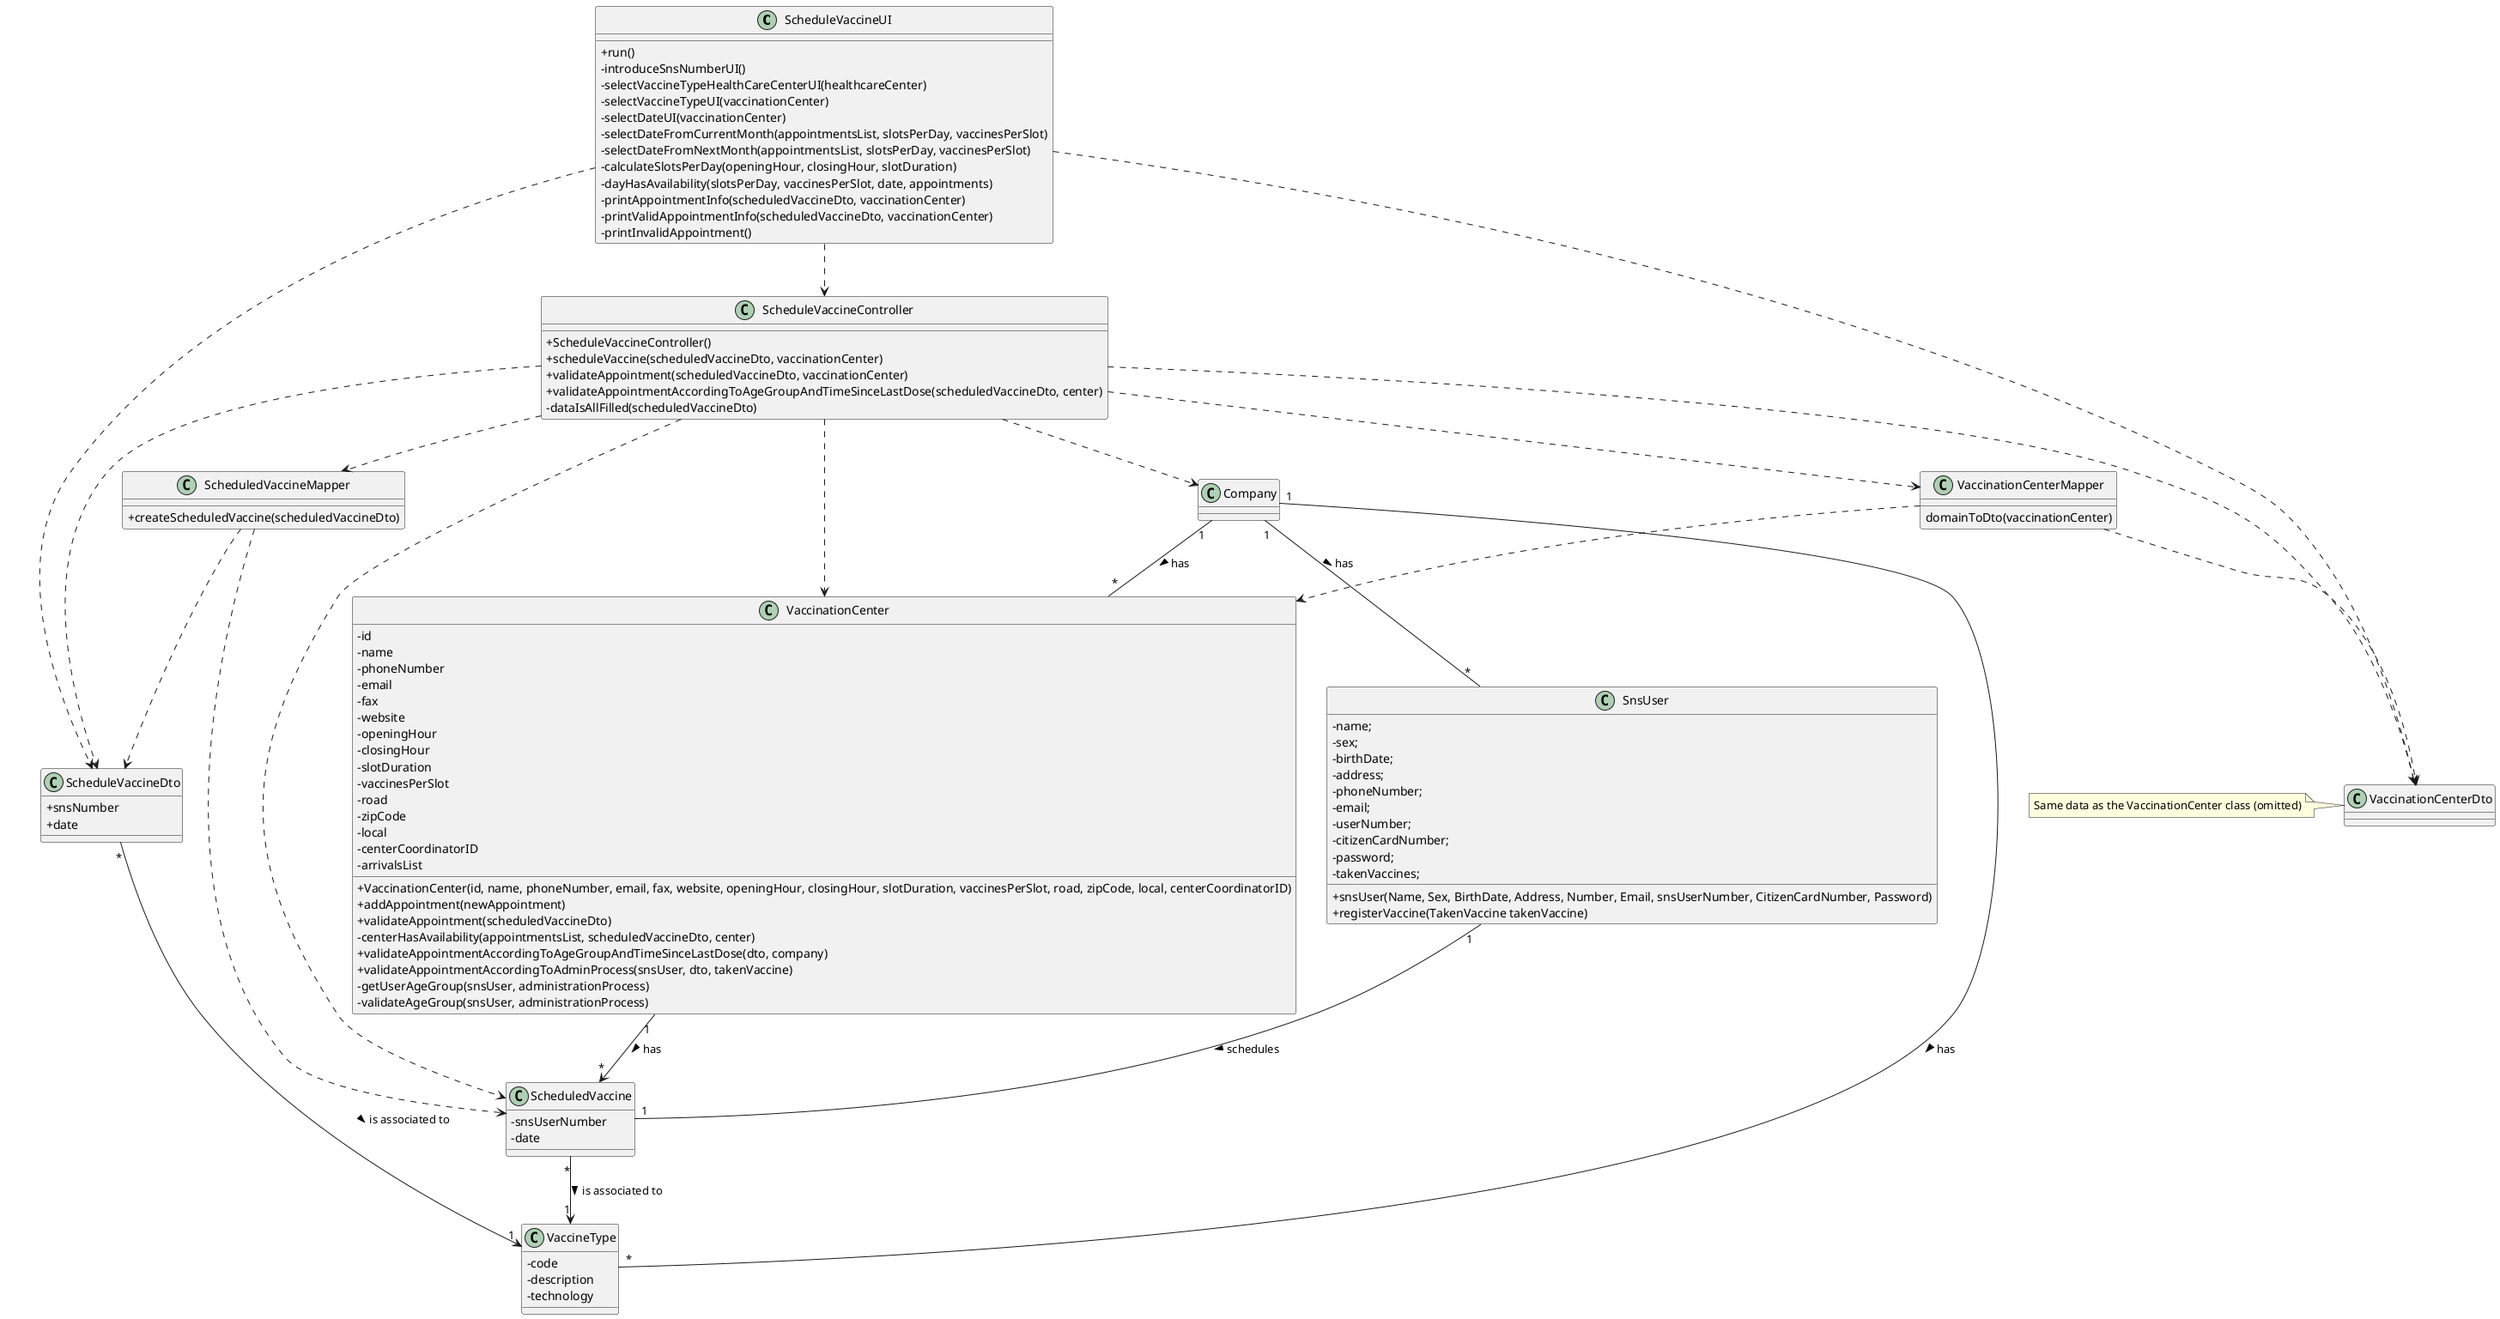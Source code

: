 @startuml
skinparam classAttributeIconSize 0

class ScheduleVaccineUI {
+run()
-introduceSnsNumberUI()
-selectVaccineTypeHealthCareCenterUI(healthcareCenter)
-selectVaccineTypeUI(vaccinationCenter)
-selectDateUI(vaccinationCenter)
-selectDateFromCurrentMonth(appointmentsList, slotsPerDay, vaccinesPerSlot)
-selectDateFromNextMonth(appointmentsList, slotsPerDay, vaccinesPerSlot)
-calculateSlotsPerDay(openingHour, closingHour, slotDuration)
-dayHasAvailability(slotsPerDay, vaccinesPerSlot, date, appointments)
-printAppointmentInfo(scheduledVaccineDto, vaccinationCenter)
-printValidAppointmentInfo(scheduledVaccineDto, vaccinationCenter)
-printInvalidAppointment()
}

class ScheduleVaccineController {
+ScheduleVaccineController()
+scheduleVaccine(scheduledVaccineDto, vaccinationCenter)
+validateAppointment(scheduledVaccineDto, vaccinationCenter)
+validateAppointmentAccordingToAgeGroupAndTimeSinceLastDose(scheduledVaccineDto, center)
-dataIsAllFilled(scheduledVaccineDto)
}

class ScheduleVaccineDto {
+snsNumber
+date
}

class ScheduledVaccineMapper {
+createScheduledVaccine(scheduledVaccineDto)
}

class VaccinationCenterDto
note left: Same data as the VaccinationCenter class (omitted)



class VaccinationCenterMapper {
domainToDto(vaccinationCenter)
}

class Company{

}

class VaccinationCenter {
-id
-name
-phoneNumber
-email
-fax
-website
-openingHour
-closingHour
-slotDuration
-vaccinesPerSlot
-road
-zipCode
-local
-centerCoordinatorID
-arrivalsList
+VaccinationCenter(id, name, phoneNumber, email, fax, website, openingHour, closingHour, slotDuration, vaccinesPerSlot, road, zipCode, local, centerCoordinatorID)
+addAppointment(newAppointment)
+validateAppointment(scheduledVaccineDto)
-centerHasAvailability(appointmentsList, scheduledVaccineDto, center)
+validateAppointmentAccordingToAgeGroupAndTimeSinceLastDose(dto, company)
+validateAppointmentAccordingToAdminProcess(snsUser, dto, takenVaccine)
-getUserAgeGroup(snsUser, administrationProcess)
-validateAgeGroup(snsUser, administrationProcess)
}

class VaccineType {
-code
-description
-technology
}

 class ScheduledVaccine {
 -snsUserNumber
 -date
 }

class SnsUser {
- name;
- sex;
- birthDate;
- address;
- phoneNumber;
- email;
- userNumber;
- citizenCardNumber;
- password;
- takenVaccines;
+ snsUser(Name, Sex, BirthDate, Address, Number, Email, snsUserNumber, CitizenCardNumber, Password)
+ registerVaccine(TakenVaccine takenVaccine)
}
'UI
ScheduleVaccineUI ..> ScheduleVaccineController
ScheduleVaccineUI ..> VaccinationCenterDto
ScheduleVaccineUI ..> ScheduleVaccineDto
'CONTROLLER
ScheduleVaccineController ..> VaccinationCenter
ScheduleVaccineController ..> Company
ScheduleVaccineController ..> ScheduledVaccineMapper
ScheduleVaccineController ..> ScheduleVaccineDto
ScheduleVaccineController ..> VaccinationCenterMapper
ScheduleVaccineController ..> VaccinationCenterDto
ScheduleVaccineController ..> ScheduledVaccine


'CONTROLLER TO DOMAIN
ScheduledVaccineMapper ..> ScheduledVaccine
VaccinationCenterMapper ..> VaccinationCenterDto
ScheduledVaccineMapper ..> ScheduleVaccineDto
VaccinationCenterMapper ..> VaccinationCenter
ScheduleVaccineDto "*" --> "1" VaccineType : is associated to >


'TP08 - page 9


'DOMAIN
ScheduledVaccine "*" --> "1" VaccineType : is associated to >
VaccinationCenter "1" --> "*" ScheduledVaccine : has >
SnsUser "1" -- "1" ScheduledVaccine : schedules >

Company "1" -- "*" VaccinationCenter : has >
Company "1" -- "*" SnsUser : has >
Company "1" -- "*" VaccineType : has >


@enduml